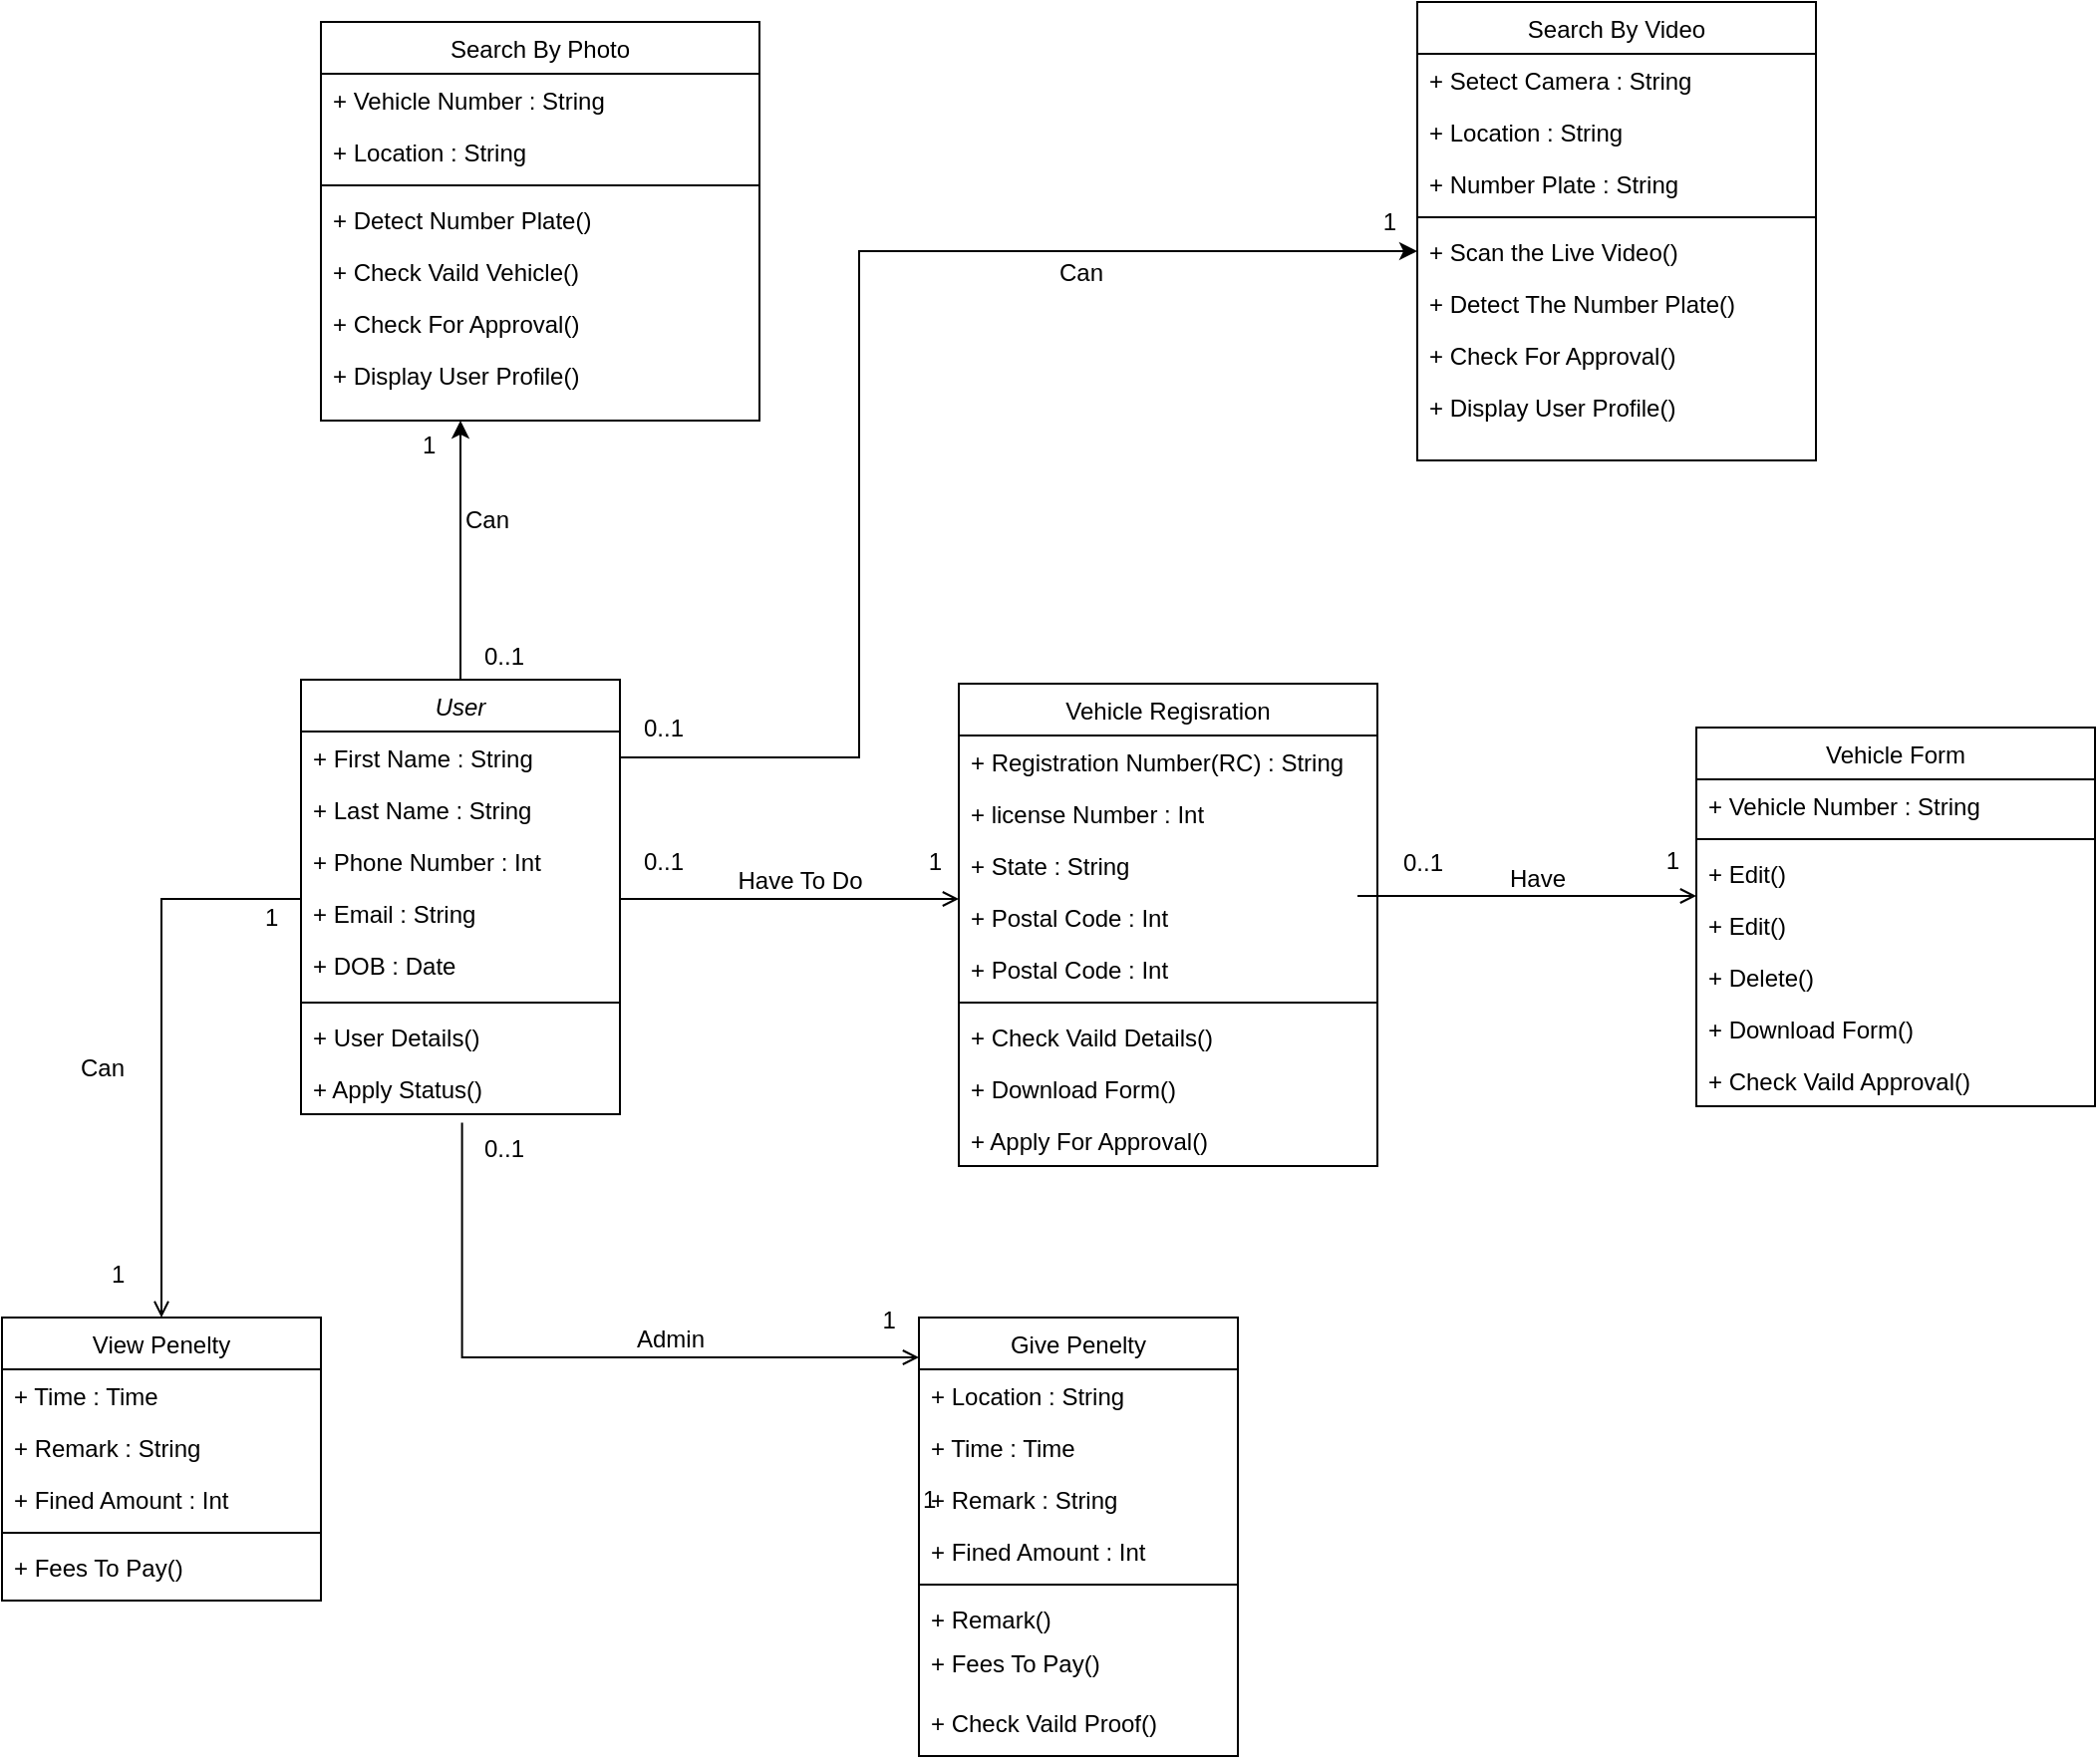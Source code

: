 <mxfile version="21.2.8" type="device">
  <diagram id="C5RBs43oDa-KdzZeNtuy" name="Page-1">
    <mxGraphModel dx="2421" dy="2114" grid="1" gridSize="10" guides="1" tooltips="1" connect="1" arrows="1" fold="1" page="1" pageScale="1" pageWidth="827" pageHeight="1169" math="0" shadow="0">
      <root>
        <mxCell id="WIyWlLk6GJQsqaUBKTNV-0" />
        <mxCell id="WIyWlLk6GJQsqaUBKTNV-1" parent="WIyWlLk6GJQsqaUBKTNV-0" />
        <mxCell id="ZARFXpkcK5vOn8ea3_dP-70" style="edgeStyle=orthogonalEdgeStyle;rounded=0;orthogonalLoop=1;jettySize=auto;html=1;exitX=0.5;exitY=0;exitDx=0;exitDy=0;" edge="1" parent="WIyWlLk6GJQsqaUBKTNV-1" source="zkfFHV4jXpPFQw0GAbJ--0">
          <mxGeometry relative="1" as="geometry">
            <mxPoint x="120" y="-90" as="targetPoint" />
          </mxGeometry>
        </mxCell>
        <mxCell id="zkfFHV4jXpPFQw0GAbJ--0" value="User" style="swimlane;fontStyle=2;align=center;verticalAlign=top;childLayout=stackLayout;horizontal=1;startSize=26;horizontalStack=0;resizeParent=1;resizeLast=0;collapsible=1;marginBottom=0;rounded=0;shadow=0;strokeWidth=1;" parent="WIyWlLk6GJQsqaUBKTNV-1" vertex="1">
          <mxGeometry x="40" y="40" width="160" height="218" as="geometry">
            <mxRectangle x="230" y="140" width="160" height="26" as="alternateBounds" />
          </mxGeometry>
        </mxCell>
        <mxCell id="zkfFHV4jXpPFQw0GAbJ--1" value="+ First Name : String" style="text;align=left;verticalAlign=top;spacingLeft=4;spacingRight=4;overflow=hidden;rotatable=0;points=[[0,0.5],[1,0.5]];portConstraint=eastwest;" parent="zkfFHV4jXpPFQw0GAbJ--0" vertex="1">
          <mxGeometry y="26" width="160" height="26" as="geometry" />
        </mxCell>
        <mxCell id="ZARFXpkcK5vOn8ea3_dP-1" value="+ Last Name : String" style="text;align=left;verticalAlign=top;spacingLeft=4;spacingRight=4;overflow=hidden;rotatable=0;points=[[0,0.5],[1,0.5]];portConstraint=eastwest;" vertex="1" parent="zkfFHV4jXpPFQw0GAbJ--0">
          <mxGeometry y="52" width="160" height="26" as="geometry" />
        </mxCell>
        <mxCell id="ZARFXpkcK5vOn8ea3_dP-3" value="+ Phone Number : Int" style="text;align=left;verticalAlign=top;spacingLeft=4;spacingRight=4;overflow=hidden;rotatable=0;points=[[0,0.5],[1,0.5]];portConstraint=eastwest;" vertex="1" parent="zkfFHV4jXpPFQw0GAbJ--0">
          <mxGeometry y="78" width="160" height="26" as="geometry" />
        </mxCell>
        <mxCell id="ZARFXpkcK5vOn8ea3_dP-2" value="+ Email : String" style="text;align=left;verticalAlign=top;spacingLeft=4;spacingRight=4;overflow=hidden;rotatable=0;points=[[0,0.5],[1,0.5]];portConstraint=eastwest;" vertex="1" parent="zkfFHV4jXpPFQw0GAbJ--0">
          <mxGeometry y="104" width="160" height="26" as="geometry" />
        </mxCell>
        <mxCell id="zkfFHV4jXpPFQw0GAbJ--2" value="+ DOB : Date" style="text;align=left;verticalAlign=top;spacingLeft=4;spacingRight=4;overflow=hidden;rotatable=0;points=[[0,0.5],[1,0.5]];portConstraint=eastwest;rounded=0;shadow=0;html=0;" parent="zkfFHV4jXpPFQw0GAbJ--0" vertex="1">
          <mxGeometry y="130" width="160" height="28" as="geometry" />
        </mxCell>
        <mxCell id="zkfFHV4jXpPFQw0GAbJ--4" value="" style="line;html=1;strokeWidth=1;align=left;verticalAlign=middle;spacingTop=-1;spacingLeft=3;spacingRight=3;rotatable=0;labelPosition=right;points=[];portConstraint=eastwest;" parent="zkfFHV4jXpPFQw0GAbJ--0" vertex="1">
          <mxGeometry y="158" width="160" height="8" as="geometry" />
        </mxCell>
        <mxCell id="zkfFHV4jXpPFQw0GAbJ--5" value="+ User Details()" style="text;align=left;verticalAlign=top;spacingLeft=4;spacingRight=4;overflow=hidden;rotatable=0;points=[[0,0.5],[1,0.5]];portConstraint=eastwest;" parent="zkfFHV4jXpPFQw0GAbJ--0" vertex="1">
          <mxGeometry y="166" width="160" height="26" as="geometry" />
        </mxCell>
        <mxCell id="ZARFXpkcK5vOn8ea3_dP-4" value="+ Apply Status()" style="text;align=left;verticalAlign=top;spacingLeft=4;spacingRight=4;overflow=hidden;rotatable=0;points=[[0,0.5],[1,0.5]];portConstraint=eastwest;" vertex="1" parent="zkfFHV4jXpPFQw0GAbJ--0">
          <mxGeometry y="192" width="160" height="26" as="geometry" />
        </mxCell>
        <mxCell id="zkfFHV4jXpPFQw0GAbJ--6" value="Give Penelty" style="swimlane;fontStyle=0;align=center;verticalAlign=top;childLayout=stackLayout;horizontal=1;startSize=26;horizontalStack=0;resizeParent=1;resizeLast=0;collapsible=1;marginBottom=0;rounded=0;shadow=0;strokeWidth=1;" parent="WIyWlLk6GJQsqaUBKTNV-1" vertex="1">
          <mxGeometry x="350" y="360" width="160" height="220" as="geometry">
            <mxRectangle x="130" y="380" width="160" height="26" as="alternateBounds" />
          </mxGeometry>
        </mxCell>
        <mxCell id="zkfFHV4jXpPFQw0GAbJ--7" value="+ Location : String" style="text;align=left;verticalAlign=top;spacingLeft=4;spacingRight=4;overflow=hidden;rotatable=0;points=[[0,0.5],[1,0.5]];portConstraint=eastwest;" parent="zkfFHV4jXpPFQw0GAbJ--6" vertex="1">
          <mxGeometry y="26" width="160" height="26" as="geometry" />
        </mxCell>
        <mxCell id="zkfFHV4jXpPFQw0GAbJ--8" value="+ Time : Time" style="text;align=left;verticalAlign=top;spacingLeft=4;spacingRight=4;overflow=hidden;rotatable=0;points=[[0,0.5],[1,0.5]];portConstraint=eastwest;rounded=0;shadow=0;html=0;" parent="zkfFHV4jXpPFQw0GAbJ--6" vertex="1">
          <mxGeometry y="52" width="160" height="26" as="geometry" />
        </mxCell>
        <mxCell id="ZARFXpkcK5vOn8ea3_dP-23" value="+ Remark : String" style="text;align=left;verticalAlign=top;spacingLeft=4;spacingRight=4;overflow=hidden;rotatable=0;points=[[0,0.5],[1,0.5]];portConstraint=eastwest;rounded=0;shadow=0;html=0;" vertex="1" parent="zkfFHV4jXpPFQw0GAbJ--6">
          <mxGeometry y="78" width="160" height="26" as="geometry" />
        </mxCell>
        <mxCell id="ZARFXpkcK5vOn8ea3_dP-24" value="+ Fined Amount : Int" style="text;align=left;verticalAlign=top;spacingLeft=4;spacingRight=4;overflow=hidden;rotatable=0;points=[[0,0.5],[1,0.5]];portConstraint=eastwest;rounded=0;shadow=0;html=0;" vertex="1" parent="zkfFHV4jXpPFQw0GAbJ--6">
          <mxGeometry y="104" width="160" height="26" as="geometry" />
        </mxCell>
        <mxCell id="zkfFHV4jXpPFQw0GAbJ--9" value="" style="line;html=1;strokeWidth=1;align=left;verticalAlign=middle;spacingTop=-1;spacingLeft=3;spacingRight=3;rotatable=0;labelPosition=right;points=[];portConstraint=eastwest;" parent="zkfFHV4jXpPFQw0GAbJ--6" vertex="1">
          <mxGeometry y="130" width="160" height="8" as="geometry" />
        </mxCell>
        <mxCell id="zkfFHV4jXpPFQw0GAbJ--11" value="+ Remark()&#xa;" style="text;align=left;verticalAlign=top;spacingLeft=4;spacingRight=4;overflow=hidden;rotatable=0;points=[[0,0.5],[1,0.5]];portConstraint=eastwest;" parent="zkfFHV4jXpPFQw0GAbJ--6" vertex="1">
          <mxGeometry y="138" width="160" height="22" as="geometry" />
        </mxCell>
        <mxCell id="ZARFXpkcK5vOn8ea3_dP-25" value="+ Fees To Pay()" style="text;align=left;verticalAlign=top;spacingLeft=4;spacingRight=4;overflow=hidden;rotatable=0;points=[[0,0.5],[1,0.5]];portConstraint=eastwest;" vertex="1" parent="zkfFHV4jXpPFQw0GAbJ--6">
          <mxGeometry y="160" width="160" height="30" as="geometry" />
        </mxCell>
        <mxCell id="ZARFXpkcK5vOn8ea3_dP-26" value="+ Check Vaild Proof()" style="text;align=left;verticalAlign=top;spacingLeft=4;spacingRight=4;overflow=hidden;rotatable=0;points=[[0,0.5],[1,0.5]];portConstraint=eastwest;" vertex="1" parent="zkfFHV4jXpPFQw0GAbJ--6">
          <mxGeometry y="190" width="160" height="30" as="geometry" />
        </mxCell>
        <mxCell id="zkfFHV4jXpPFQw0GAbJ--17" value="Vehicle Regisration" style="swimlane;fontStyle=0;align=center;verticalAlign=top;childLayout=stackLayout;horizontal=1;startSize=26;horizontalStack=0;resizeParent=1;resizeLast=0;collapsible=1;marginBottom=0;rounded=0;shadow=0;strokeWidth=1;" parent="WIyWlLk6GJQsqaUBKTNV-1" vertex="1">
          <mxGeometry x="370" y="42" width="210" height="242" as="geometry">
            <mxRectangle x="550" y="140" width="160" height="26" as="alternateBounds" />
          </mxGeometry>
        </mxCell>
        <mxCell id="zkfFHV4jXpPFQw0GAbJ--18" value="+ Registration Number(RC) : String" style="text;align=left;verticalAlign=top;spacingLeft=4;spacingRight=4;overflow=hidden;rotatable=0;points=[[0,0.5],[1,0.5]];portConstraint=eastwest;" parent="zkfFHV4jXpPFQw0GAbJ--17" vertex="1">
          <mxGeometry y="26" width="210" height="26" as="geometry" />
        </mxCell>
        <mxCell id="zkfFHV4jXpPFQw0GAbJ--19" value="+ license Number : Int" style="text;align=left;verticalAlign=top;spacingLeft=4;spacingRight=4;overflow=hidden;rotatable=0;points=[[0,0.5],[1,0.5]];portConstraint=eastwest;rounded=0;shadow=0;html=0;" parent="zkfFHV4jXpPFQw0GAbJ--17" vertex="1">
          <mxGeometry y="52" width="210" height="26" as="geometry" />
        </mxCell>
        <mxCell id="zkfFHV4jXpPFQw0GAbJ--20" value="+ State : String" style="text;align=left;verticalAlign=top;spacingLeft=4;spacingRight=4;overflow=hidden;rotatable=0;points=[[0,0.5],[1,0.5]];portConstraint=eastwest;rounded=0;shadow=0;html=0;" parent="zkfFHV4jXpPFQw0GAbJ--17" vertex="1">
          <mxGeometry y="78" width="210" height="26" as="geometry" />
        </mxCell>
        <mxCell id="ZARFXpkcK5vOn8ea3_dP-18" value="+ Postal Code : Int" style="text;align=left;verticalAlign=top;spacingLeft=4;spacingRight=4;overflow=hidden;rotatable=0;points=[[0,0.5],[1,0.5]];portConstraint=eastwest;rounded=0;shadow=0;html=0;" vertex="1" parent="zkfFHV4jXpPFQw0GAbJ--17">
          <mxGeometry y="104" width="210" height="26" as="geometry" />
        </mxCell>
        <mxCell id="zkfFHV4jXpPFQw0GAbJ--21" value="+ Postal Code : Int" style="text;align=left;verticalAlign=top;spacingLeft=4;spacingRight=4;overflow=hidden;rotatable=0;points=[[0,0.5],[1,0.5]];portConstraint=eastwest;rounded=0;shadow=0;html=0;" parent="zkfFHV4jXpPFQw0GAbJ--17" vertex="1">
          <mxGeometry y="130" width="210" height="26" as="geometry" />
        </mxCell>
        <mxCell id="zkfFHV4jXpPFQw0GAbJ--23" value="" style="line;html=1;strokeWidth=1;align=left;verticalAlign=middle;spacingTop=-1;spacingLeft=3;spacingRight=3;rotatable=0;labelPosition=right;points=[];portConstraint=eastwest;" parent="zkfFHV4jXpPFQw0GAbJ--17" vertex="1">
          <mxGeometry y="156" width="210" height="8" as="geometry" />
        </mxCell>
        <mxCell id="zkfFHV4jXpPFQw0GAbJ--24" value="+ Check Vaild Details()" style="text;align=left;verticalAlign=top;spacingLeft=4;spacingRight=4;overflow=hidden;rotatable=0;points=[[0,0.5],[1,0.5]];portConstraint=eastwest;" parent="zkfFHV4jXpPFQw0GAbJ--17" vertex="1">
          <mxGeometry y="164" width="210" height="26" as="geometry" />
        </mxCell>
        <mxCell id="zkfFHV4jXpPFQw0GAbJ--25" value="+ Download Form()" style="text;align=left;verticalAlign=top;spacingLeft=4;spacingRight=4;overflow=hidden;rotatable=0;points=[[0,0.5],[1,0.5]];portConstraint=eastwest;" parent="zkfFHV4jXpPFQw0GAbJ--17" vertex="1">
          <mxGeometry y="190" width="210" height="26" as="geometry" />
        </mxCell>
        <mxCell id="ZARFXpkcK5vOn8ea3_dP-5" value="+ Apply For Approval()" style="text;align=left;verticalAlign=top;spacingLeft=4;spacingRight=4;overflow=hidden;rotatable=0;points=[[0,0.5],[1,0.5]];portConstraint=eastwest;" vertex="1" parent="zkfFHV4jXpPFQw0GAbJ--17">
          <mxGeometry y="216" width="210" height="26" as="geometry" />
        </mxCell>
        <mxCell id="zkfFHV4jXpPFQw0GAbJ--26" value="" style="endArrow=open;shadow=0;strokeWidth=1;rounded=0;endFill=1;edgeStyle=elbowEdgeStyle;elbow=vertical;" parent="WIyWlLk6GJQsqaUBKTNV-1" source="zkfFHV4jXpPFQw0GAbJ--0" target="zkfFHV4jXpPFQw0GAbJ--17" edge="1">
          <mxGeometry x="0.5" y="41" relative="1" as="geometry">
            <mxPoint x="380" y="192" as="sourcePoint" />
            <mxPoint x="540" y="192" as="targetPoint" />
            <mxPoint x="-40" y="32" as="offset" />
          </mxGeometry>
        </mxCell>
        <mxCell id="zkfFHV4jXpPFQw0GAbJ--27" value="0..1" style="resizable=0;align=left;verticalAlign=bottom;labelBackgroundColor=none;fontSize=12;" parent="zkfFHV4jXpPFQw0GAbJ--26" connectable="0" vertex="1">
          <mxGeometry x="-1" relative="1" as="geometry">
            <mxPoint x="10" y="-10" as="offset" />
          </mxGeometry>
        </mxCell>
        <mxCell id="zkfFHV4jXpPFQw0GAbJ--28" value="1" style="resizable=0;align=right;verticalAlign=bottom;labelBackgroundColor=none;fontSize=12;" parent="zkfFHV4jXpPFQw0GAbJ--26" connectable="0" vertex="1">
          <mxGeometry x="1" relative="1" as="geometry">
            <mxPoint x="-7" y="-10" as="offset" />
          </mxGeometry>
        </mxCell>
        <mxCell id="zkfFHV4jXpPFQw0GAbJ--29" value="Have To Do" style="text;html=1;resizable=0;points=[];;align=center;verticalAlign=middle;labelBackgroundColor=none;rounded=0;shadow=0;strokeWidth=1;fontSize=12;" parent="zkfFHV4jXpPFQw0GAbJ--26" vertex="1" connectable="0">
          <mxGeometry x="0.5" y="49" relative="1" as="geometry">
            <mxPoint x="-38" y="40" as="offset" />
          </mxGeometry>
        </mxCell>
        <mxCell id="ZARFXpkcK5vOn8ea3_dP-6" value="Vehicle Form" style="swimlane;fontStyle=0;align=center;verticalAlign=top;childLayout=stackLayout;horizontal=1;startSize=26;horizontalStack=0;resizeParent=1;resizeLast=0;collapsible=1;marginBottom=0;rounded=0;shadow=0;strokeWidth=1;" vertex="1" parent="WIyWlLk6GJQsqaUBKTNV-1">
          <mxGeometry x="740" y="64" width="200" height="190" as="geometry">
            <mxRectangle x="550" y="140" width="160" height="26" as="alternateBounds" />
          </mxGeometry>
        </mxCell>
        <mxCell id="ZARFXpkcK5vOn8ea3_dP-7" value="+ Vehicle Number : String" style="text;align=left;verticalAlign=top;spacingLeft=4;spacingRight=4;overflow=hidden;rotatable=0;points=[[0,0.5],[1,0.5]];portConstraint=eastwest;" vertex="1" parent="ZARFXpkcK5vOn8ea3_dP-6">
          <mxGeometry y="26" width="200" height="26" as="geometry" />
        </mxCell>
        <mxCell id="ZARFXpkcK5vOn8ea3_dP-11" value="" style="line;html=1;strokeWidth=1;align=left;verticalAlign=middle;spacingTop=-1;spacingLeft=3;spacingRight=3;rotatable=0;labelPosition=right;points=[];portConstraint=eastwest;" vertex="1" parent="ZARFXpkcK5vOn8ea3_dP-6">
          <mxGeometry y="52" width="200" height="8" as="geometry" />
        </mxCell>
        <mxCell id="ZARFXpkcK5vOn8ea3_dP-78" value="+ Edit()" style="text;align=left;verticalAlign=top;spacingLeft=4;spacingRight=4;overflow=hidden;rotatable=0;points=[[0,0.5],[1,0.5]];portConstraint=eastwest;" vertex="1" parent="ZARFXpkcK5vOn8ea3_dP-6">
          <mxGeometry y="60" width="200" height="26" as="geometry" />
        </mxCell>
        <mxCell id="ZARFXpkcK5vOn8ea3_dP-12" value="+ Edit()" style="text;align=left;verticalAlign=top;spacingLeft=4;spacingRight=4;overflow=hidden;rotatable=0;points=[[0,0.5],[1,0.5]];portConstraint=eastwest;" vertex="1" parent="ZARFXpkcK5vOn8ea3_dP-6">
          <mxGeometry y="86" width="200" height="26" as="geometry" />
        </mxCell>
        <mxCell id="ZARFXpkcK5vOn8ea3_dP-14" value="+ Delete()" style="text;align=left;verticalAlign=top;spacingLeft=4;spacingRight=4;overflow=hidden;rotatable=0;points=[[0,0.5],[1,0.5]];portConstraint=eastwest;" vertex="1" parent="ZARFXpkcK5vOn8ea3_dP-6">
          <mxGeometry y="112" width="200" height="26" as="geometry" />
        </mxCell>
        <mxCell id="ZARFXpkcK5vOn8ea3_dP-15" value="+ Download Form()" style="text;align=left;verticalAlign=top;spacingLeft=4;spacingRight=4;overflow=hidden;rotatable=0;points=[[0,0.5],[1,0.5]];portConstraint=eastwest;" vertex="1" parent="ZARFXpkcK5vOn8ea3_dP-6">
          <mxGeometry y="138" width="200" height="26" as="geometry" />
        </mxCell>
        <mxCell id="ZARFXpkcK5vOn8ea3_dP-16" value="+ Check Vaild Approval()" style="text;align=left;verticalAlign=top;spacingLeft=4;spacingRight=4;overflow=hidden;rotatable=0;points=[[0,0.5],[1,0.5]];portConstraint=eastwest;" vertex="1" parent="ZARFXpkcK5vOn8ea3_dP-6">
          <mxGeometry y="164" width="200" height="26" as="geometry" />
        </mxCell>
        <mxCell id="ZARFXpkcK5vOn8ea3_dP-19" value="" style="endArrow=open;shadow=0;strokeWidth=1;rounded=0;endFill=1;edgeStyle=elbowEdgeStyle;elbow=vertical;" edge="1" parent="WIyWlLk6GJQsqaUBKTNV-1">
          <mxGeometry x="0.5" y="41" relative="1" as="geometry">
            <mxPoint x="570" y="148.5" as="sourcePoint" />
            <mxPoint x="740" y="148.5" as="targetPoint" />
            <mxPoint x="-40" y="32" as="offset" />
          </mxGeometry>
        </mxCell>
        <mxCell id="ZARFXpkcK5vOn8ea3_dP-20" value="0..1" style="resizable=0;align=left;verticalAlign=bottom;labelBackgroundColor=none;fontSize=12;" connectable="0" vertex="1" parent="ZARFXpkcK5vOn8ea3_dP-19">
          <mxGeometry x="-1" relative="1" as="geometry">
            <mxPoint x="21" y="-8" as="offset" />
          </mxGeometry>
        </mxCell>
        <mxCell id="ZARFXpkcK5vOn8ea3_dP-21" value="1" style="resizable=0;align=right;verticalAlign=bottom;labelBackgroundColor=none;fontSize=12;" connectable="0" vertex="1" parent="ZARFXpkcK5vOn8ea3_dP-19">
          <mxGeometry x="1" relative="1" as="geometry">
            <mxPoint x="-7" y="-9" as="offset" />
          </mxGeometry>
        </mxCell>
        <mxCell id="ZARFXpkcK5vOn8ea3_dP-22" value="Have" style="text;html=1;resizable=0;points=[];;align=center;verticalAlign=middle;labelBackgroundColor=none;rounded=0;shadow=0;strokeWidth=1;fontSize=12;" vertex="1" connectable="0" parent="ZARFXpkcK5vOn8ea3_dP-19">
          <mxGeometry x="0.5" y="49" relative="1" as="geometry">
            <mxPoint x="-38" y="40" as="offset" />
          </mxGeometry>
        </mxCell>
        <mxCell id="ZARFXpkcK5vOn8ea3_dP-27" value="" style="endArrow=open;shadow=0;strokeWidth=1;rounded=0;endFill=1;edgeStyle=elbowEdgeStyle;elbow=vertical;exitX=0.505;exitY=1.162;exitDx=0;exitDy=0;exitPerimeter=0;" edge="1" parent="WIyWlLk6GJQsqaUBKTNV-1" source="ZARFXpkcK5vOn8ea3_dP-4">
          <mxGeometry x="0.5" y="41" relative="1" as="geometry">
            <mxPoint x="200" y="460" as="sourcePoint" />
            <mxPoint x="350" y="380" as="targetPoint" />
            <mxPoint x="-40" y="32" as="offset" />
            <Array as="points">
              <mxPoint x="480" y="380" />
              <mxPoint x="250" y="460" />
            </Array>
          </mxGeometry>
        </mxCell>
        <mxCell id="ZARFXpkcK5vOn8ea3_dP-28" value="1" style="resizable=0;align=left;verticalAlign=bottom;labelBackgroundColor=none;fontSize=12;" connectable="0" vertex="1" parent="ZARFXpkcK5vOn8ea3_dP-27">
          <mxGeometry x="-1" relative="1" as="geometry">
            <mxPoint x="209" y="108" as="offset" />
          </mxGeometry>
        </mxCell>
        <mxCell id="ZARFXpkcK5vOn8ea3_dP-30" value="Admin" style="text;html=1;resizable=0;points=[];;align=center;verticalAlign=middle;labelBackgroundColor=none;rounded=0;shadow=0;strokeWidth=1;fontSize=12;" vertex="1" connectable="0" parent="ZARFXpkcK5vOn8ea3_dP-27">
          <mxGeometry x="0.5" y="49" relative="1" as="geometry">
            <mxPoint x="-38" y="40" as="offset" />
          </mxGeometry>
        </mxCell>
        <mxCell id="ZARFXpkcK5vOn8ea3_dP-31" value="1" style="resizable=0;align=left;verticalAlign=bottom;labelBackgroundColor=none;fontSize=12;" connectable="0" vertex="1" parent="WIyWlLk6GJQsqaUBKTNV-1">
          <mxGeometry x="350.0" y="460.002" as="geometry" />
        </mxCell>
        <mxCell id="ZARFXpkcK5vOn8ea3_dP-34" value="View Penelty" style="swimlane;fontStyle=0;align=center;verticalAlign=top;childLayout=stackLayout;horizontal=1;startSize=26;horizontalStack=0;resizeParent=1;resizeLast=0;collapsible=1;marginBottom=0;rounded=0;shadow=0;strokeWidth=1;" vertex="1" parent="WIyWlLk6GJQsqaUBKTNV-1">
          <mxGeometry x="-110" y="360" width="160" height="142" as="geometry">
            <mxRectangle x="130" y="380" width="160" height="26" as="alternateBounds" />
          </mxGeometry>
        </mxCell>
        <mxCell id="ZARFXpkcK5vOn8ea3_dP-36" value="+ Time : Time" style="text;align=left;verticalAlign=top;spacingLeft=4;spacingRight=4;overflow=hidden;rotatable=0;points=[[0,0.5],[1,0.5]];portConstraint=eastwest;rounded=0;shadow=0;html=0;" vertex="1" parent="ZARFXpkcK5vOn8ea3_dP-34">
          <mxGeometry y="26" width="160" height="26" as="geometry" />
        </mxCell>
        <mxCell id="ZARFXpkcK5vOn8ea3_dP-37" value="+ Remark : String" style="text;align=left;verticalAlign=top;spacingLeft=4;spacingRight=4;overflow=hidden;rotatable=0;points=[[0,0.5],[1,0.5]];portConstraint=eastwest;rounded=0;shadow=0;html=0;" vertex="1" parent="ZARFXpkcK5vOn8ea3_dP-34">
          <mxGeometry y="52" width="160" height="26" as="geometry" />
        </mxCell>
        <mxCell id="ZARFXpkcK5vOn8ea3_dP-38" value="+ Fined Amount : Int" style="text;align=left;verticalAlign=top;spacingLeft=4;spacingRight=4;overflow=hidden;rotatable=0;points=[[0,0.5],[1,0.5]];portConstraint=eastwest;rounded=0;shadow=0;html=0;" vertex="1" parent="ZARFXpkcK5vOn8ea3_dP-34">
          <mxGeometry y="78" width="160" height="26" as="geometry" />
        </mxCell>
        <mxCell id="ZARFXpkcK5vOn8ea3_dP-39" value="" style="line;html=1;strokeWidth=1;align=left;verticalAlign=middle;spacingTop=-1;spacingLeft=3;spacingRight=3;rotatable=0;labelPosition=right;points=[];portConstraint=eastwest;" vertex="1" parent="ZARFXpkcK5vOn8ea3_dP-34">
          <mxGeometry y="104" width="160" height="8" as="geometry" />
        </mxCell>
        <mxCell id="ZARFXpkcK5vOn8ea3_dP-41" value="+ Fees To Pay()" style="text;align=left;verticalAlign=top;spacingLeft=4;spacingRight=4;overflow=hidden;rotatable=0;points=[[0,0.5],[1,0.5]];portConstraint=eastwest;" vertex="1" parent="ZARFXpkcK5vOn8ea3_dP-34">
          <mxGeometry y="112" width="160" height="30" as="geometry" />
        </mxCell>
        <mxCell id="ZARFXpkcK5vOn8ea3_dP-43" value="" style="endArrow=open;shadow=0;strokeWidth=1;rounded=0;endFill=1;edgeStyle=elbowEdgeStyle;elbow=vertical;entryX=0.5;entryY=0;entryDx=0;entryDy=0;" edge="1" parent="WIyWlLk6GJQsqaUBKTNV-1" target="ZARFXpkcK5vOn8ea3_dP-34">
          <mxGeometry x="0.5" y="41" relative="1" as="geometry">
            <mxPoint x="40" y="150" as="sourcePoint" />
            <mxPoint x="-11" y="318" as="targetPoint" />
            <mxPoint x="-40" y="32" as="offset" />
            <Array as="points">
              <mxPoint y="150" />
              <mxPoint x="-131" y="318" />
            </Array>
          </mxGeometry>
        </mxCell>
        <mxCell id="ZARFXpkcK5vOn8ea3_dP-44" value="1" style="resizable=0;align=left;verticalAlign=bottom;labelBackgroundColor=none;fontSize=12;" connectable="0" vertex="1" parent="ZARFXpkcK5vOn8ea3_dP-43">
          <mxGeometry x="-1" relative="1" as="geometry">
            <mxPoint x="-20" y="18" as="offset" />
          </mxGeometry>
        </mxCell>
        <mxCell id="ZARFXpkcK5vOn8ea3_dP-45" value="Can" style="text;html=1;resizable=0;points=[];;align=center;verticalAlign=middle;labelBackgroundColor=none;rounded=0;shadow=0;strokeWidth=1;fontSize=12;" vertex="1" connectable="0" parent="ZARFXpkcK5vOn8ea3_dP-43">
          <mxGeometry x="0.5" y="49" relative="1" as="geometry">
            <mxPoint x="-79" y="-55" as="offset" />
          </mxGeometry>
        </mxCell>
        <mxCell id="ZARFXpkcK5vOn8ea3_dP-46" value="1" style="resizable=0;align=left;verticalAlign=bottom;labelBackgroundColor=none;fontSize=12;" connectable="0" vertex="1" parent="WIyWlLk6GJQsqaUBKTNV-1">
          <mxGeometry x="30" y="178" as="geometry">
            <mxPoint x="-87" y="169" as="offset" />
          </mxGeometry>
        </mxCell>
        <mxCell id="ZARFXpkcK5vOn8ea3_dP-47" value="Search By Video" style="swimlane;fontStyle=0;align=center;verticalAlign=top;childLayout=stackLayout;horizontal=1;startSize=26;horizontalStack=0;resizeParent=1;resizeLast=0;collapsible=1;marginBottom=0;rounded=0;shadow=0;strokeWidth=1;" vertex="1" parent="WIyWlLk6GJQsqaUBKTNV-1">
          <mxGeometry x="600" y="-300" width="200" height="230" as="geometry">
            <mxRectangle x="550" y="140" width="160" height="26" as="alternateBounds" />
          </mxGeometry>
        </mxCell>
        <mxCell id="ZARFXpkcK5vOn8ea3_dP-48" value="+ Setect Camera : String" style="text;align=left;verticalAlign=top;spacingLeft=4;spacingRight=4;overflow=hidden;rotatable=0;points=[[0,0.5],[1,0.5]];portConstraint=eastwest;" vertex="1" parent="ZARFXpkcK5vOn8ea3_dP-47">
          <mxGeometry y="26" width="200" height="26" as="geometry" />
        </mxCell>
        <mxCell id="ZARFXpkcK5vOn8ea3_dP-49" value="+ Location : String" style="text;align=left;verticalAlign=top;spacingLeft=4;spacingRight=4;overflow=hidden;rotatable=0;points=[[0,0.5],[1,0.5]];portConstraint=eastwest;rounded=0;shadow=0;html=0;" vertex="1" parent="ZARFXpkcK5vOn8ea3_dP-47">
          <mxGeometry y="52" width="200" height="26" as="geometry" />
        </mxCell>
        <mxCell id="ZARFXpkcK5vOn8ea3_dP-50" value="+ Number Plate : String" style="text;align=left;verticalAlign=top;spacingLeft=4;spacingRight=4;overflow=hidden;rotatable=0;points=[[0,0.5],[1,0.5]];portConstraint=eastwest;rounded=0;shadow=0;html=0;" vertex="1" parent="ZARFXpkcK5vOn8ea3_dP-47">
          <mxGeometry y="78" width="200" height="26" as="geometry" />
        </mxCell>
        <mxCell id="ZARFXpkcK5vOn8ea3_dP-53" value="" style="line;html=1;strokeWidth=1;align=left;verticalAlign=middle;spacingTop=-1;spacingLeft=3;spacingRight=3;rotatable=0;labelPosition=right;points=[];portConstraint=eastwest;" vertex="1" parent="ZARFXpkcK5vOn8ea3_dP-47">
          <mxGeometry y="104" width="200" height="8" as="geometry" />
        </mxCell>
        <mxCell id="ZARFXpkcK5vOn8ea3_dP-54" value="+ Scan the Live Video()" style="text;align=left;verticalAlign=top;spacingLeft=4;spacingRight=4;overflow=hidden;rotatable=0;points=[[0,0.5],[1,0.5]];portConstraint=eastwest;" vertex="1" parent="ZARFXpkcK5vOn8ea3_dP-47">
          <mxGeometry y="112" width="200" height="26" as="geometry" />
        </mxCell>
        <mxCell id="ZARFXpkcK5vOn8ea3_dP-55" value="+ Detect The Number Plate()" style="text;align=left;verticalAlign=top;spacingLeft=4;spacingRight=4;overflow=hidden;rotatable=0;points=[[0,0.5],[1,0.5]];portConstraint=eastwest;" vertex="1" parent="ZARFXpkcK5vOn8ea3_dP-47">
          <mxGeometry y="138" width="200" height="26" as="geometry" />
        </mxCell>
        <mxCell id="ZARFXpkcK5vOn8ea3_dP-56" value="+ Check For Approval()" style="text;align=left;verticalAlign=top;spacingLeft=4;spacingRight=4;overflow=hidden;rotatable=0;points=[[0,0.5],[1,0.5]];portConstraint=eastwest;" vertex="1" parent="ZARFXpkcK5vOn8ea3_dP-47">
          <mxGeometry y="164" width="200" height="26" as="geometry" />
        </mxCell>
        <mxCell id="ZARFXpkcK5vOn8ea3_dP-74" value="+ Display User Profile()" style="text;align=left;verticalAlign=top;spacingLeft=4;spacingRight=4;overflow=hidden;rotatable=0;points=[[0,0.5],[1,0.5]];portConstraint=eastwest;" vertex="1" parent="ZARFXpkcK5vOn8ea3_dP-47">
          <mxGeometry y="190" width="200" height="40" as="geometry" />
        </mxCell>
        <mxCell id="ZARFXpkcK5vOn8ea3_dP-57" value="Search By Photo" style="swimlane;fontStyle=0;align=center;verticalAlign=top;childLayout=stackLayout;horizontal=1;startSize=26;horizontalStack=0;resizeParent=1;resizeLast=0;collapsible=1;marginBottom=0;rounded=0;shadow=0;strokeWidth=1;" vertex="1" parent="WIyWlLk6GJQsqaUBKTNV-1">
          <mxGeometry x="50" y="-290" width="220" height="200" as="geometry">
            <mxRectangle x="550" y="140" width="160" height="26" as="alternateBounds" />
          </mxGeometry>
        </mxCell>
        <mxCell id="ZARFXpkcK5vOn8ea3_dP-58" value="+ Vehicle Number : String" style="text;align=left;verticalAlign=top;spacingLeft=4;spacingRight=4;overflow=hidden;rotatable=0;points=[[0,0.5],[1,0.5]];portConstraint=eastwest;" vertex="1" parent="ZARFXpkcK5vOn8ea3_dP-57">
          <mxGeometry y="26" width="220" height="26" as="geometry" />
        </mxCell>
        <mxCell id="ZARFXpkcK5vOn8ea3_dP-59" value="+ Location : String" style="text;align=left;verticalAlign=top;spacingLeft=4;spacingRight=4;overflow=hidden;rotatable=0;points=[[0,0.5],[1,0.5]];portConstraint=eastwest;rounded=0;shadow=0;html=0;" vertex="1" parent="ZARFXpkcK5vOn8ea3_dP-57">
          <mxGeometry y="52" width="220" height="26" as="geometry" />
        </mxCell>
        <mxCell id="ZARFXpkcK5vOn8ea3_dP-63" value="" style="line;html=1;strokeWidth=1;align=left;verticalAlign=middle;spacingTop=-1;spacingLeft=3;spacingRight=3;rotatable=0;labelPosition=right;points=[];portConstraint=eastwest;" vertex="1" parent="ZARFXpkcK5vOn8ea3_dP-57">
          <mxGeometry y="78" width="220" height="8" as="geometry" />
        </mxCell>
        <mxCell id="ZARFXpkcK5vOn8ea3_dP-64" value="+ Detect Number Plate()" style="text;align=left;verticalAlign=top;spacingLeft=4;spacingRight=4;overflow=hidden;rotatable=0;points=[[0,0.5],[1,0.5]];portConstraint=eastwest;" vertex="1" parent="ZARFXpkcK5vOn8ea3_dP-57">
          <mxGeometry y="86" width="220" height="26" as="geometry" />
        </mxCell>
        <mxCell id="ZARFXpkcK5vOn8ea3_dP-65" value="+ Check Vaild Vehicle()" style="text;align=left;verticalAlign=top;spacingLeft=4;spacingRight=4;overflow=hidden;rotatable=0;points=[[0,0.5],[1,0.5]];portConstraint=eastwest;" vertex="1" parent="ZARFXpkcK5vOn8ea3_dP-57">
          <mxGeometry y="112" width="220" height="26" as="geometry" />
        </mxCell>
        <mxCell id="ZARFXpkcK5vOn8ea3_dP-66" value="+ Check For Approval()" style="text;align=left;verticalAlign=top;spacingLeft=4;spacingRight=4;overflow=hidden;rotatable=0;points=[[0,0.5],[1,0.5]];portConstraint=eastwest;" vertex="1" parent="ZARFXpkcK5vOn8ea3_dP-57">
          <mxGeometry y="138" width="220" height="26" as="geometry" />
        </mxCell>
        <mxCell id="ZARFXpkcK5vOn8ea3_dP-69" value="+ Display User Profile()" style="text;align=left;verticalAlign=top;spacingLeft=4;spacingRight=4;overflow=hidden;rotatable=0;points=[[0,0.5],[1,0.5]];portConstraint=eastwest;" vertex="1" parent="ZARFXpkcK5vOn8ea3_dP-57">
          <mxGeometry y="164" width="220" height="26" as="geometry" />
        </mxCell>
        <mxCell id="ZARFXpkcK5vOn8ea3_dP-71" value="Can" style="text;html=1;resizable=0;points=[];;align=center;verticalAlign=middle;labelBackgroundColor=none;rounded=0;shadow=0;strokeWidth=1;fontSize=12;" vertex="1" connectable="0" parent="WIyWlLk6GJQsqaUBKTNV-1">
          <mxGeometry x="-50" y="245" as="geometry">
            <mxPoint x="183" y="-285" as="offset" />
          </mxGeometry>
        </mxCell>
        <mxCell id="ZARFXpkcK5vOn8ea3_dP-72" value="1" style="resizable=0;align=left;verticalAlign=bottom;labelBackgroundColor=none;fontSize=12;" connectable="0" vertex="1" parent="WIyWlLk6GJQsqaUBKTNV-1">
          <mxGeometry x="30" y="178.0" as="geometry">
            <mxPoint x="69" y="-247" as="offset" />
          </mxGeometry>
        </mxCell>
        <mxCell id="ZARFXpkcK5vOn8ea3_dP-73" value="0..1" style="resizable=0;align=left;verticalAlign=bottom;labelBackgroundColor=none;fontSize=12;" connectable="0" vertex="1" parent="WIyWlLk6GJQsqaUBKTNV-1">
          <mxGeometry x="210" y="163.833" as="geometry">
            <mxPoint x="-80" y="-127" as="offset" />
          </mxGeometry>
        </mxCell>
        <mxCell id="ZARFXpkcK5vOn8ea3_dP-75" style="edgeStyle=orthogonalEdgeStyle;rounded=0;orthogonalLoop=1;jettySize=auto;html=1;exitX=1;exitY=0.5;exitDx=0;exitDy=0;entryX=0;entryY=0.5;entryDx=0;entryDy=0;" edge="1" parent="WIyWlLk6GJQsqaUBKTNV-1" source="zkfFHV4jXpPFQw0GAbJ--1" target="ZARFXpkcK5vOn8ea3_dP-54">
          <mxGeometry relative="1" as="geometry">
            <Array as="points">
              <mxPoint x="320" y="79" />
              <mxPoint x="320" y="-175" />
            </Array>
          </mxGeometry>
        </mxCell>
        <mxCell id="ZARFXpkcK5vOn8ea3_dP-76" value="Can" style="text;html=1;resizable=0;points=[];;align=center;verticalAlign=middle;labelBackgroundColor=none;rounded=0;shadow=0;strokeWidth=1;fontSize=12;" vertex="1" connectable="0" parent="WIyWlLk6GJQsqaUBKTNV-1">
          <mxGeometry x="320.002" y="139.995" as="geometry">
            <mxPoint x="111" y="-304" as="offset" />
          </mxGeometry>
        </mxCell>
        <mxCell id="ZARFXpkcK5vOn8ea3_dP-77" value="0..1" style="resizable=0;align=left;verticalAlign=bottom;labelBackgroundColor=none;fontSize=12;" connectable="0" vertex="1" parent="WIyWlLk6GJQsqaUBKTNV-1">
          <mxGeometry x="290" y="200.003" as="geometry">
            <mxPoint x="-80" y="-127" as="offset" />
          </mxGeometry>
        </mxCell>
        <mxCell id="ZARFXpkcK5vOn8ea3_dP-79" value="1" style="resizable=0;align=right;verticalAlign=bottom;labelBackgroundColor=none;fontSize=12;" connectable="0" vertex="1" parent="WIyWlLk6GJQsqaUBKTNV-1">
          <mxGeometry x="743" y="159.004" as="geometry">
            <mxPoint x="-152" y="-340" as="offset" />
          </mxGeometry>
        </mxCell>
        <mxCell id="ZARFXpkcK5vOn8ea3_dP-80" value="0..1" style="resizable=0;align=left;verticalAlign=bottom;labelBackgroundColor=none;fontSize=12;" connectable="0" vertex="1" parent="WIyWlLk6GJQsqaUBKTNV-1">
          <mxGeometry x="130" y="284.003" as="geometry" />
        </mxCell>
      </root>
    </mxGraphModel>
  </diagram>
</mxfile>
